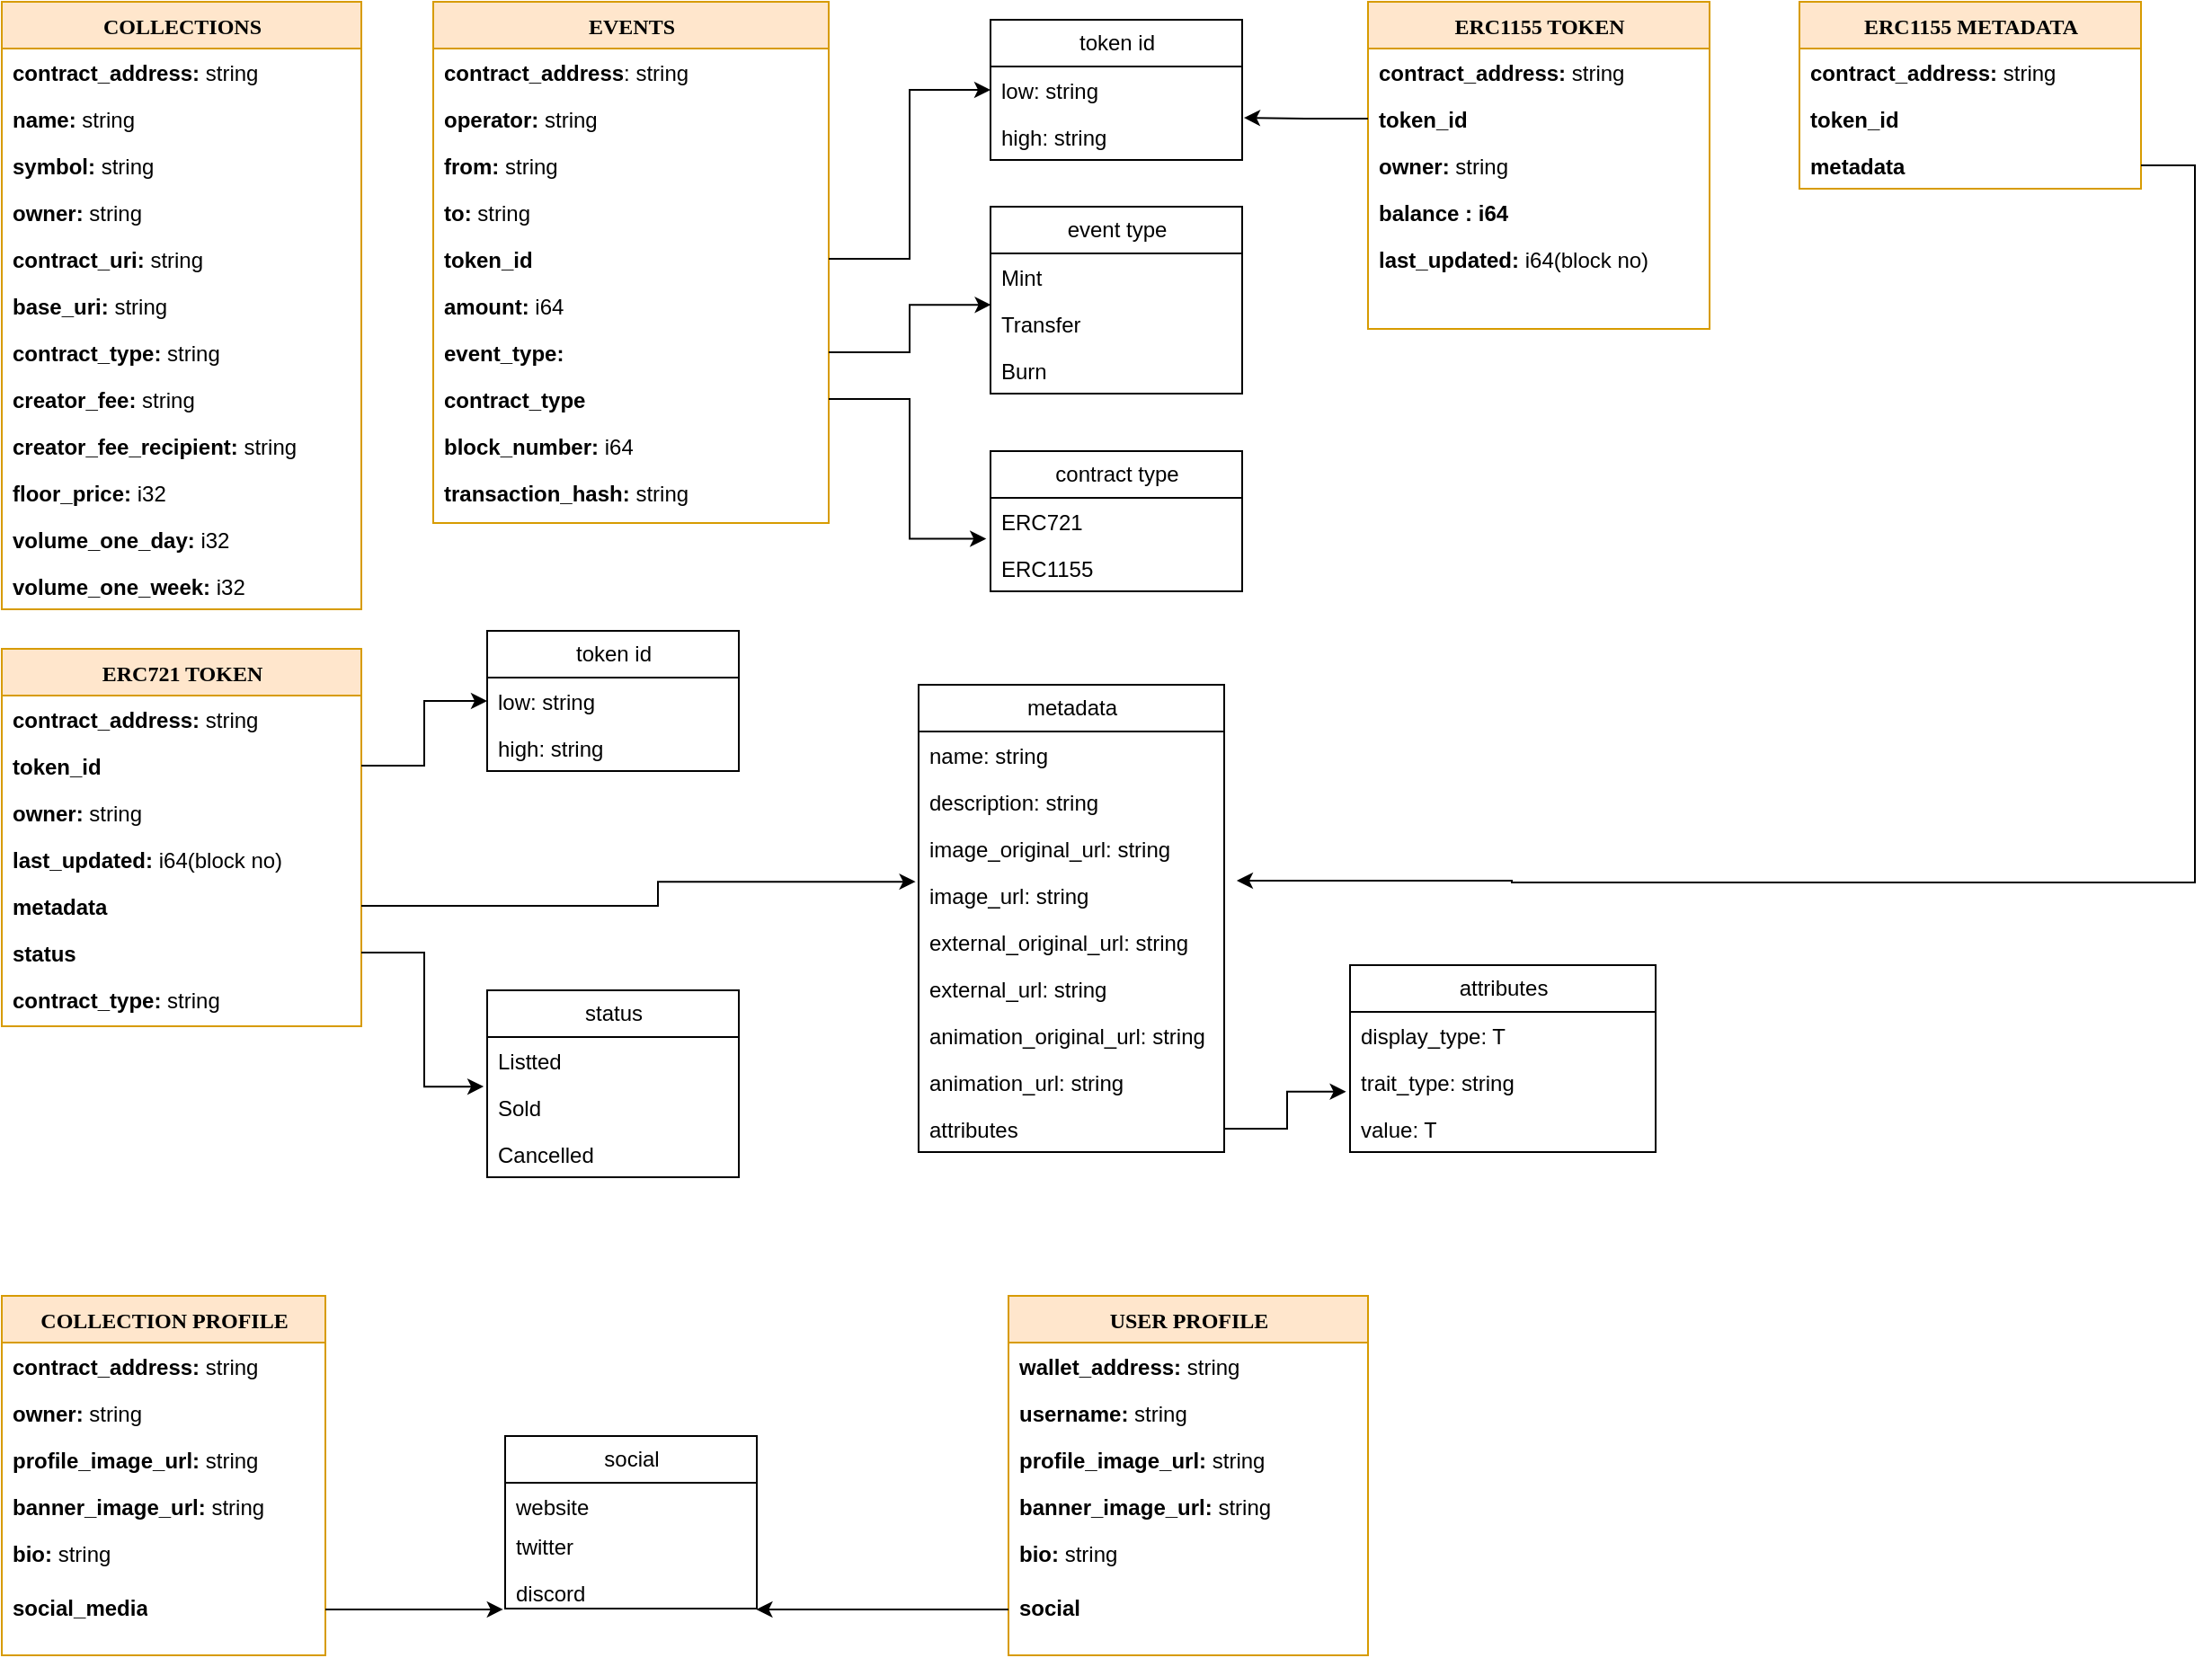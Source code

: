 <mxfile version="21.0.2" type="github">
  <diagram name="Page-1" id="9f46799a-70d6-7492-0946-bef42562c5a5">
    <mxGraphModel dx="2474" dy="1052" grid="1" gridSize="10" guides="1" tooltips="1" connect="1" arrows="1" fold="1" page="0" pageScale="1" pageWidth="1100" pageHeight="850" background="none" math="0" shadow="0">
      <root>
        <mxCell id="0" />
        <mxCell id="1" parent="0" />
        <mxCell id="78961159f06e98e8-17" value="COLLECTIONS" style="swimlane;html=1;fontStyle=1;align=center;verticalAlign=top;childLayout=stackLayout;horizontal=1;startSize=26;horizontalStack=0;resizeParent=1;resizeLast=0;collapsible=1;marginBottom=0;swimlaneFillColor=#ffffff;rounded=0;shadow=0;comic=0;labelBackgroundColor=none;strokeWidth=1;fillColor=#ffe6cc;fontFamily=Verdana;fontSize=12;strokeColor=#d79b00;" parent="1" vertex="1">
          <mxGeometry x="-360" y="80" width="200" height="338" as="geometry">
            <mxRectangle x="40" y="40" width="140" height="30" as="alternateBounds" />
          </mxGeometry>
        </mxCell>
        <mxCell id="78961159f06e98e8-21" value="&lt;b&gt;contract_address: &lt;/b&gt;string" style="text;html=1;strokeColor=none;fillColor=none;align=left;verticalAlign=top;spacingLeft=4;spacingRight=4;whiteSpace=wrap;overflow=hidden;rotatable=0;points=[[0,0.5],[1,0.5]];portConstraint=eastwest;" parent="78961159f06e98e8-17" vertex="1">
          <mxGeometry y="26" width="200" height="26" as="geometry" />
        </mxCell>
        <mxCell id="78961159f06e98e8-23" value="&lt;b&gt;name:&lt;/b&gt; string" style="text;html=1;strokeColor=none;fillColor=none;align=left;verticalAlign=top;spacingLeft=4;spacingRight=4;whiteSpace=wrap;overflow=hidden;rotatable=0;points=[[0,0.5],[1,0.5]];portConstraint=eastwest;" parent="78961159f06e98e8-17" vertex="1">
          <mxGeometry y="52" width="200" height="26" as="geometry" />
        </mxCell>
        <mxCell id="78961159f06e98e8-25" value="&lt;b&gt;symbol: &lt;/b&gt;string" style="text;html=1;strokeColor=none;fillColor=none;align=left;verticalAlign=top;spacingLeft=4;spacingRight=4;whiteSpace=wrap;overflow=hidden;rotatable=0;points=[[0,0.5],[1,0.5]];portConstraint=eastwest;" parent="78961159f06e98e8-17" vertex="1">
          <mxGeometry y="78" width="200" height="26" as="geometry" />
        </mxCell>
        <mxCell id="78961159f06e98e8-26" value="&lt;b&gt;owner: &lt;/b&gt;string" style="text;html=1;strokeColor=none;fillColor=none;align=left;verticalAlign=top;spacingLeft=4;spacingRight=4;whiteSpace=wrap;overflow=hidden;rotatable=0;points=[[0,0.5],[1,0.5]];portConstraint=eastwest;" parent="78961159f06e98e8-17" vertex="1">
          <mxGeometry y="104" width="200" height="26" as="geometry" />
        </mxCell>
        <mxCell id="78961159f06e98e8-24" value="&lt;b&gt;contract_uri: &lt;/b&gt;string" style="text;html=1;strokeColor=none;fillColor=none;align=left;verticalAlign=top;spacingLeft=4;spacingRight=4;whiteSpace=wrap;overflow=hidden;rotatable=0;points=[[0,0.5],[1,0.5]];portConstraint=eastwest;" parent="78961159f06e98e8-17" vertex="1">
          <mxGeometry y="130" width="200" height="26" as="geometry" />
        </mxCell>
        <mxCell id="78961159f06e98e8-20" value="&lt;b&gt;base_uri:&lt;/b&gt; string" style="text;html=1;strokeColor=none;fillColor=none;align=left;verticalAlign=top;spacingLeft=4;spacingRight=4;whiteSpace=wrap;overflow=hidden;rotatable=0;points=[[0,0.5],[1,0.5]];portConstraint=eastwest;" parent="78961159f06e98e8-17" vertex="1">
          <mxGeometry y="156" width="200" height="26" as="geometry" />
        </mxCell>
        <mxCell id="78961159f06e98e8-27" value="&lt;b&gt;contract_type:&lt;/b&gt; string&lt;span style=&quot;white-space: pre;&quot;&gt; &lt;/span&gt;" style="text;html=1;strokeColor=none;fillColor=none;align=left;verticalAlign=top;spacingLeft=4;spacingRight=4;whiteSpace=wrap;overflow=hidden;rotatable=0;points=[[0,0.5],[1,0.5]];portConstraint=eastwest;" parent="78961159f06e98e8-17" vertex="1">
          <mxGeometry y="182" width="200" height="26" as="geometry" />
        </mxCell>
        <mxCell id="jxRTbpPI34UgdiOiczJM-140" value="&lt;b&gt;creator_fee:&lt;/b&gt; string" style="text;html=1;strokeColor=none;fillColor=none;align=left;verticalAlign=top;spacingLeft=4;spacingRight=4;whiteSpace=wrap;overflow=hidden;rotatable=0;points=[[0,0.5],[1,0.5]];portConstraint=eastwest;" parent="78961159f06e98e8-17" vertex="1">
          <mxGeometry y="208" width="200" height="26" as="geometry" />
        </mxCell>
        <mxCell id="jxRTbpPI34UgdiOiczJM-160" value="&lt;b&gt;creator_fee_recipient:&lt;/b&gt; string" style="text;html=1;strokeColor=none;fillColor=none;align=left;verticalAlign=top;spacingLeft=4;spacingRight=4;whiteSpace=wrap;overflow=hidden;rotatable=0;points=[[0,0.5],[1,0.5]];portConstraint=eastwest;" parent="78961159f06e98e8-17" vertex="1">
          <mxGeometry y="234" width="200" height="26" as="geometry" />
        </mxCell>
        <mxCell id="jxRTbpPI34UgdiOiczJM-141" value="&lt;b&gt;floor_price:&lt;/b&gt; i32" style="text;html=1;strokeColor=none;fillColor=none;align=left;verticalAlign=top;spacingLeft=4;spacingRight=4;whiteSpace=wrap;overflow=hidden;rotatable=0;points=[[0,0.5],[1,0.5]];portConstraint=eastwest;" parent="78961159f06e98e8-17" vertex="1">
          <mxGeometry y="260" width="200" height="26" as="geometry" />
        </mxCell>
        <mxCell id="jxRTbpPI34UgdiOiczJM-142" value="&lt;b&gt;volume_one_day:&lt;/b&gt; i32" style="text;html=1;strokeColor=none;fillColor=none;align=left;verticalAlign=top;spacingLeft=4;spacingRight=4;whiteSpace=wrap;overflow=hidden;rotatable=0;points=[[0,0.5],[1,0.5]];portConstraint=eastwest;" parent="78961159f06e98e8-17" vertex="1">
          <mxGeometry y="286" width="200" height="26" as="geometry" />
        </mxCell>
        <mxCell id="jxRTbpPI34UgdiOiczJM-144" value="&lt;b&gt;volume_one_week:&lt;/b&gt; i32" style="text;html=1;strokeColor=none;fillColor=none;align=left;verticalAlign=top;spacingLeft=4;spacingRight=4;whiteSpace=wrap;overflow=hidden;rotatable=0;points=[[0,0.5],[1,0.5]];portConstraint=eastwest;" parent="78961159f06e98e8-17" vertex="1">
          <mxGeometry y="312" width="200" height="26" as="geometry" />
        </mxCell>
        <mxCell id="jxRTbpPI34UgdiOiczJM-9" value="EVENTS" style="swimlane;html=1;fontStyle=1;align=center;verticalAlign=top;childLayout=stackLayout;horizontal=1;startSize=26;horizontalStack=0;resizeParent=1;resizeLast=0;collapsible=1;marginBottom=0;swimlaneFillColor=#ffffff;rounded=0;shadow=0;comic=0;labelBackgroundColor=none;strokeWidth=1;fillColor=#ffe6cc;fontFamily=Verdana;fontSize=12;strokeColor=#d79b00;" parent="1" vertex="1">
          <mxGeometry x="-120" y="80" width="220" height="290" as="geometry">
            <mxRectangle x="240" y="40" width="90" height="30" as="alternateBounds" />
          </mxGeometry>
        </mxCell>
        <mxCell id="jxRTbpPI34UgdiOiczJM-10" value="&lt;b&gt;contract_address&lt;/b&gt;: string" style="text;html=1;strokeColor=none;fillColor=none;align=left;verticalAlign=top;spacingLeft=4;spacingRight=4;whiteSpace=wrap;overflow=hidden;rotatable=0;points=[[0,0.5],[1,0.5]];portConstraint=eastwest;" parent="jxRTbpPI34UgdiOiczJM-9" vertex="1">
          <mxGeometry y="26" width="220" height="26" as="geometry" />
        </mxCell>
        <mxCell id="jxRTbpPI34UgdiOiczJM-11" value="&lt;b&gt;operator: &lt;/b&gt;string" style="text;html=1;strokeColor=none;fillColor=none;align=left;verticalAlign=top;spacingLeft=4;spacingRight=4;whiteSpace=wrap;overflow=hidden;rotatable=0;points=[[0,0.5],[1,0.5]];portConstraint=eastwest;" parent="jxRTbpPI34UgdiOiczJM-9" vertex="1">
          <mxGeometry y="52" width="220" height="26" as="geometry" />
        </mxCell>
        <mxCell id="jxRTbpPI34UgdiOiczJM-12" value="&lt;b&gt;from:&lt;/b&gt; string" style="text;html=1;strokeColor=none;fillColor=none;align=left;verticalAlign=top;spacingLeft=4;spacingRight=4;whiteSpace=wrap;overflow=hidden;rotatable=0;points=[[0,0.5],[1,0.5]];portConstraint=eastwest;" parent="jxRTbpPI34UgdiOiczJM-9" vertex="1">
          <mxGeometry y="78" width="220" height="26" as="geometry" />
        </mxCell>
        <mxCell id="jxRTbpPI34UgdiOiczJM-13" value="&lt;b&gt;to: &lt;/b&gt;string" style="text;html=1;strokeColor=none;fillColor=none;align=left;verticalAlign=top;spacingLeft=4;spacingRight=4;whiteSpace=wrap;overflow=hidden;rotatable=0;points=[[0,0.5],[1,0.5]];portConstraint=eastwest;" parent="jxRTbpPI34UgdiOiczJM-9" vertex="1">
          <mxGeometry y="104" width="220" height="26" as="geometry" />
        </mxCell>
        <mxCell id="jxRTbpPI34UgdiOiczJM-14" value="&lt;b&gt;token_id&lt;/b&gt;" style="text;html=1;strokeColor=none;fillColor=none;align=left;verticalAlign=top;spacingLeft=4;spacingRight=4;whiteSpace=wrap;overflow=hidden;rotatable=0;points=[[0,0.5],[1,0.5]];portConstraint=eastwest;" parent="jxRTbpPI34UgdiOiczJM-9" vertex="1">
          <mxGeometry y="130" width="220" height="26" as="geometry" />
        </mxCell>
        <mxCell id="jxRTbpPI34UgdiOiczJM-15" value="&lt;b&gt;amount:&lt;/b&gt; i64" style="text;html=1;strokeColor=none;fillColor=none;align=left;verticalAlign=top;spacingLeft=4;spacingRight=4;whiteSpace=wrap;overflow=hidden;rotatable=0;points=[[0,0.5],[1,0.5]];portConstraint=eastwest;" parent="jxRTbpPI34UgdiOiczJM-9" vertex="1">
          <mxGeometry y="156" width="220" height="26" as="geometry" />
        </mxCell>
        <mxCell id="jxRTbpPI34UgdiOiczJM-16" value="&lt;b&gt;event_type:&lt;/b&gt;&amp;nbsp;" style="text;html=1;strokeColor=none;fillColor=none;align=left;verticalAlign=top;spacingLeft=4;spacingRight=4;whiteSpace=wrap;overflow=hidden;rotatable=0;points=[[0,0.5],[1,0.5]];portConstraint=eastwest;" parent="jxRTbpPI34UgdiOiczJM-9" vertex="1">
          <mxGeometry y="182" width="220" height="26" as="geometry" />
        </mxCell>
        <mxCell id="jxRTbpPI34UgdiOiczJM-17" value="&lt;b&gt;contract_type&lt;/b&gt;" style="text;html=1;strokeColor=none;fillColor=none;align=left;verticalAlign=top;spacingLeft=4;spacingRight=4;whiteSpace=wrap;overflow=hidden;rotatable=0;points=[[0,0.5],[1,0.5]];portConstraint=eastwest;" parent="jxRTbpPI34UgdiOiczJM-9" vertex="1">
          <mxGeometry y="208" width="220" height="26" as="geometry" />
        </mxCell>
        <mxCell id="jxRTbpPI34UgdiOiczJM-18" value="&lt;b&gt;block_number:&lt;/b&gt; i64" style="text;html=1;strokeColor=none;fillColor=none;align=left;verticalAlign=top;spacingLeft=4;spacingRight=4;whiteSpace=wrap;overflow=hidden;rotatable=0;points=[[0,0.5],[1,0.5]];portConstraint=eastwest;" parent="jxRTbpPI34UgdiOiczJM-9" vertex="1">
          <mxGeometry y="234" width="220" height="26" as="geometry" />
        </mxCell>
        <mxCell id="jxRTbpPI34UgdiOiczJM-19" value="&lt;b&gt;transaction_hash: &lt;/b&gt;string" style="text;html=1;strokeColor=none;fillColor=none;align=left;verticalAlign=top;spacingLeft=4;spacingRight=4;whiteSpace=wrap;overflow=hidden;rotatable=0;points=[[0,0.5],[1,0.5]];portConstraint=eastwest;" parent="jxRTbpPI34UgdiOiczJM-9" vertex="1">
          <mxGeometry y="260" width="220" height="26" as="geometry" />
        </mxCell>
        <mxCell id="jxRTbpPI34UgdiOiczJM-26" value="ERC721 TOKEN" style="swimlane;html=1;fontStyle=1;align=center;verticalAlign=top;childLayout=stackLayout;horizontal=1;startSize=26;horizontalStack=0;resizeParent=1;resizeLast=0;collapsible=1;marginBottom=0;swimlaneFillColor=default;rounded=0;shadow=0;comic=0;labelBackgroundColor=none;strokeWidth=1;fillColor=#ffe6cc;fontFamily=Verdana;fontSize=12;strokeColor=#d79b00;" parent="1" vertex="1">
          <mxGeometry x="-360" y="440" width="200" height="210" as="geometry" />
        </mxCell>
        <mxCell id="jxRTbpPI34UgdiOiczJM-27" value="&lt;b&gt;contract_address: &lt;/b&gt;string" style="text;html=1;strokeColor=none;fillColor=none;align=left;verticalAlign=top;spacingLeft=4;spacingRight=4;whiteSpace=wrap;overflow=hidden;rotatable=0;points=[[0,0.5],[1,0.5]];portConstraint=eastwest;" parent="jxRTbpPI34UgdiOiczJM-26" vertex="1">
          <mxGeometry y="26" width="200" height="26" as="geometry" />
        </mxCell>
        <mxCell id="jxRTbpPI34UgdiOiczJM-38" value="&lt;b&gt;token_id&lt;/b&gt;" style="text;html=1;strokeColor=none;fillColor=none;align=left;verticalAlign=top;spacingLeft=4;spacingRight=4;whiteSpace=wrap;overflow=hidden;rotatable=0;points=[[0,0.5],[1,0.5]];portConstraint=eastwest;" parent="jxRTbpPI34UgdiOiczJM-26" vertex="1">
          <mxGeometry y="52" width="200" height="26" as="geometry" />
        </mxCell>
        <mxCell id="jxRTbpPI34UgdiOiczJM-29" value="&lt;b&gt;owner:&lt;/b&gt; string" style="text;html=1;strokeColor=none;fillColor=none;align=left;verticalAlign=top;spacingLeft=4;spacingRight=4;whiteSpace=wrap;overflow=hidden;rotatable=0;points=[[0,0.5],[1,0.5]];portConstraint=eastwest;" parent="jxRTbpPI34UgdiOiczJM-26" vertex="1">
          <mxGeometry y="78" width="200" height="26" as="geometry" />
        </mxCell>
        <mxCell id="jxRTbpPI34UgdiOiczJM-30" value="&lt;b&gt;last_updated:&lt;/b&gt; i64(block no)" style="text;html=1;strokeColor=none;fillColor=none;align=left;verticalAlign=top;spacingLeft=4;spacingRight=4;whiteSpace=wrap;overflow=hidden;rotatable=0;points=[[0,0.5],[1,0.5]];portConstraint=eastwest;" parent="jxRTbpPI34UgdiOiczJM-26" vertex="1">
          <mxGeometry y="104" width="200" height="26" as="geometry" />
        </mxCell>
        <mxCell id="jxRTbpPI34UgdiOiczJM-31" value="&lt;b&gt;metadata&lt;/b&gt;" style="text;html=1;strokeColor=none;fillColor=none;align=left;verticalAlign=top;spacingLeft=4;spacingRight=4;whiteSpace=wrap;overflow=hidden;rotatable=0;points=[[0,0.5],[1,0.5]];portConstraint=eastwest;" parent="jxRTbpPI34UgdiOiczJM-26" vertex="1">
          <mxGeometry y="130" width="200" height="26" as="geometry" />
        </mxCell>
        <mxCell id="jxRTbpPI34UgdiOiczJM-32" value="&lt;b&gt;status&lt;/b&gt;" style="text;html=1;strokeColor=none;fillColor=none;align=left;verticalAlign=top;spacingLeft=4;spacingRight=4;whiteSpace=wrap;overflow=hidden;rotatable=0;points=[[0,0.5],[1,0.5]];portConstraint=eastwest;" parent="jxRTbpPI34UgdiOiczJM-26" vertex="1">
          <mxGeometry y="156" width="200" height="26" as="geometry" />
        </mxCell>
        <mxCell id="jxRTbpPI34UgdiOiczJM-33" value="&lt;b&gt;contract_type:&lt;/b&gt; string&lt;span style=&quot;white-space: pre;&quot;&gt; &lt;/span&gt;" style="text;html=1;strokeColor=none;fillColor=none;align=left;verticalAlign=top;spacingLeft=4;spacingRight=4;whiteSpace=wrap;overflow=hidden;rotatable=0;points=[[0,0.5],[1,0.5]];portConstraint=eastwest;" parent="jxRTbpPI34UgdiOiczJM-26" vertex="1">
          <mxGeometry y="182" width="200" height="26" as="geometry" />
        </mxCell>
        <mxCell id="jxRTbpPI34UgdiOiczJM-40" value="token id" style="swimlane;fontStyle=0;childLayout=stackLayout;horizontal=1;startSize=26;fillColor=none;horizontalStack=0;resizeParent=1;resizeParentMax=0;resizeLast=0;collapsible=1;marginBottom=0;html=1;" parent="1" vertex="1">
          <mxGeometry x="190" y="90" width="140" height="78" as="geometry">
            <mxRectangle x="560" y="40" width="80" height="30" as="alternateBounds" />
          </mxGeometry>
        </mxCell>
        <mxCell id="jxRTbpPI34UgdiOiczJM-41" value="low: string" style="text;strokeColor=none;fillColor=none;align=left;verticalAlign=top;spacingLeft=4;spacingRight=4;overflow=hidden;rotatable=0;points=[[0,0.5],[1,0.5]];portConstraint=eastwest;whiteSpace=wrap;html=1;" parent="jxRTbpPI34UgdiOiczJM-40" vertex="1">
          <mxGeometry y="26" width="140" height="26" as="geometry" />
        </mxCell>
        <mxCell id="jxRTbpPI34UgdiOiczJM-42" value="high: string" style="text;strokeColor=none;fillColor=none;align=left;verticalAlign=top;spacingLeft=4;spacingRight=4;overflow=hidden;rotatable=0;points=[[0,0.5],[1,0.5]];portConstraint=eastwest;whiteSpace=wrap;html=1;" parent="jxRTbpPI34UgdiOiczJM-40" vertex="1">
          <mxGeometry y="52" width="140" height="26" as="geometry" />
        </mxCell>
        <mxCell id="jxRTbpPI34UgdiOiczJM-44" style="edgeStyle=orthogonalEdgeStyle;rounded=0;orthogonalLoop=1;jettySize=auto;html=1;entryX=0;entryY=0.5;entryDx=0;entryDy=0;" parent="1" source="jxRTbpPI34UgdiOiczJM-14" target="jxRTbpPI34UgdiOiczJM-41" edge="1">
          <mxGeometry relative="1" as="geometry">
            <mxPoint x="160" y="233" as="targetPoint" />
          </mxGeometry>
        </mxCell>
        <mxCell id="jxRTbpPI34UgdiOiczJM-46" value="event type" style="swimlane;fontStyle=0;childLayout=stackLayout;horizontal=1;startSize=26;fillColor=none;horizontalStack=0;resizeParent=1;resizeParentMax=0;resizeLast=0;collapsible=1;marginBottom=0;html=1;" parent="1" vertex="1">
          <mxGeometry x="190" y="194" width="140" height="104" as="geometry">
            <mxRectangle x="560" y="144" width="100" height="30" as="alternateBounds" />
          </mxGeometry>
        </mxCell>
        <mxCell id="jxRTbpPI34UgdiOiczJM-47" value="Mint" style="text;strokeColor=none;fillColor=none;align=left;verticalAlign=top;spacingLeft=4;spacingRight=4;overflow=hidden;rotatable=0;points=[[0,0.5],[1,0.5]];portConstraint=eastwest;whiteSpace=wrap;html=1;" parent="jxRTbpPI34UgdiOiczJM-46" vertex="1">
          <mxGeometry y="26" width="140" height="26" as="geometry" />
        </mxCell>
        <mxCell id="jxRTbpPI34UgdiOiczJM-49" value="Transfer" style="text;strokeColor=none;fillColor=none;align=left;verticalAlign=top;spacingLeft=4;spacingRight=4;overflow=hidden;rotatable=0;points=[[0,0.5],[1,0.5]];portConstraint=eastwest;whiteSpace=wrap;html=1;" parent="jxRTbpPI34UgdiOiczJM-46" vertex="1">
          <mxGeometry y="52" width="140" height="26" as="geometry" />
        </mxCell>
        <mxCell id="jxRTbpPI34UgdiOiczJM-48" value="Burn" style="text;strokeColor=none;fillColor=none;align=left;verticalAlign=top;spacingLeft=4;spacingRight=4;overflow=hidden;rotatable=0;points=[[0,0.5],[1,0.5]];portConstraint=eastwest;whiteSpace=wrap;html=1;" parent="jxRTbpPI34UgdiOiczJM-46" vertex="1">
          <mxGeometry y="78" width="140" height="26" as="geometry" />
        </mxCell>
        <mxCell id="jxRTbpPI34UgdiOiczJM-50" style="edgeStyle=orthogonalEdgeStyle;rounded=0;orthogonalLoop=1;jettySize=auto;html=1;entryX=0.002;entryY=1.099;entryDx=0;entryDy=0;entryPerimeter=0;" parent="1" source="jxRTbpPI34UgdiOiczJM-16" target="jxRTbpPI34UgdiOiczJM-47" edge="1">
          <mxGeometry relative="1" as="geometry" />
        </mxCell>
        <mxCell id="jxRTbpPI34UgdiOiczJM-52" value="contract type" style="swimlane;fontStyle=0;childLayout=stackLayout;horizontal=1;startSize=26;fillColor=none;horizontalStack=0;resizeParent=1;resizeParentMax=0;resizeLast=0;collapsible=1;marginBottom=0;html=1;" parent="1" vertex="1">
          <mxGeometry x="190" y="330" width="140" height="78" as="geometry">
            <mxRectangle x="560" y="280" width="110" height="30" as="alternateBounds" />
          </mxGeometry>
        </mxCell>
        <mxCell id="jxRTbpPI34UgdiOiczJM-53" value="ERC721" style="text;strokeColor=none;fillColor=none;align=left;verticalAlign=top;spacingLeft=4;spacingRight=4;overflow=hidden;rotatable=0;points=[[0,0.5],[1,0.5]];portConstraint=eastwest;whiteSpace=wrap;html=1;" parent="jxRTbpPI34UgdiOiczJM-52" vertex="1">
          <mxGeometry y="26" width="140" height="26" as="geometry" />
        </mxCell>
        <mxCell id="jxRTbpPI34UgdiOiczJM-54" value="ERC1155" style="text;strokeColor=none;fillColor=none;align=left;verticalAlign=top;spacingLeft=4;spacingRight=4;overflow=hidden;rotatable=0;points=[[0,0.5],[1,0.5]];portConstraint=eastwest;whiteSpace=wrap;html=1;" parent="jxRTbpPI34UgdiOiczJM-52" vertex="1">
          <mxGeometry y="52" width="140" height="26" as="geometry" />
        </mxCell>
        <mxCell id="jxRTbpPI34UgdiOiczJM-56" style="edgeStyle=orthogonalEdgeStyle;rounded=0;orthogonalLoop=1;jettySize=auto;html=1;entryX=-0.017;entryY=0.876;entryDx=0;entryDy=0;entryPerimeter=0;" parent="1" source="jxRTbpPI34UgdiOiczJM-17" target="jxRTbpPI34UgdiOiczJM-53" edge="1">
          <mxGeometry relative="1" as="geometry" />
        </mxCell>
        <mxCell id="jxRTbpPI34UgdiOiczJM-58" value="status" style="swimlane;fontStyle=0;childLayout=stackLayout;horizontal=1;startSize=26;fillColor=none;horizontalStack=0;resizeParent=1;resizeParentMax=0;resizeLast=0;collapsible=1;marginBottom=0;html=1;" parent="1" vertex="1">
          <mxGeometry x="-90" y="630" width="140" height="104" as="geometry">
            <mxRectangle x="560" y="144" width="100" height="30" as="alternateBounds" />
          </mxGeometry>
        </mxCell>
        <mxCell id="jxRTbpPI34UgdiOiczJM-59" value="Listted" style="text;strokeColor=none;fillColor=none;align=left;verticalAlign=top;spacingLeft=4;spacingRight=4;overflow=hidden;rotatable=0;points=[[0,0.5],[1,0.5]];portConstraint=eastwest;whiteSpace=wrap;html=1;" parent="jxRTbpPI34UgdiOiczJM-58" vertex="1">
          <mxGeometry y="26" width="140" height="26" as="geometry" />
        </mxCell>
        <mxCell id="jxRTbpPI34UgdiOiczJM-60" value="Sold" style="text;strokeColor=none;fillColor=none;align=left;verticalAlign=top;spacingLeft=4;spacingRight=4;overflow=hidden;rotatable=0;points=[[0,0.5],[1,0.5]];portConstraint=eastwest;whiteSpace=wrap;html=1;" parent="jxRTbpPI34UgdiOiczJM-58" vertex="1">
          <mxGeometry y="52" width="140" height="26" as="geometry" />
        </mxCell>
        <mxCell id="jxRTbpPI34UgdiOiczJM-61" value="Cancelled" style="text;strokeColor=none;fillColor=none;align=left;verticalAlign=top;spacingLeft=4;spacingRight=4;overflow=hidden;rotatable=0;points=[[0,0.5],[1,0.5]];portConstraint=eastwest;whiteSpace=wrap;html=1;" parent="jxRTbpPI34UgdiOiczJM-58" vertex="1">
          <mxGeometry y="78" width="140" height="26" as="geometry" />
        </mxCell>
        <mxCell id="jxRTbpPI34UgdiOiczJM-62" value="metadata" style="swimlane;fontStyle=0;childLayout=stackLayout;horizontal=1;startSize=26;fillColor=none;horizontalStack=0;resizeParent=1;resizeParentMax=0;resizeLast=0;collapsible=1;marginBottom=0;html=1;" parent="1" vertex="1">
          <mxGeometry x="150" y="460" width="170" height="260" as="geometry">
            <mxRectangle x="560" y="40" width="80" height="30" as="alternateBounds" />
          </mxGeometry>
        </mxCell>
        <mxCell id="jxRTbpPI34UgdiOiczJM-63" value="name: string" style="text;strokeColor=none;fillColor=none;align=left;verticalAlign=top;spacingLeft=4;spacingRight=4;overflow=hidden;rotatable=0;points=[[0,0.5],[1,0.5]];portConstraint=eastwest;whiteSpace=wrap;html=1;" parent="jxRTbpPI34UgdiOiczJM-62" vertex="1">
          <mxGeometry y="26" width="170" height="26" as="geometry" />
        </mxCell>
        <mxCell id="jxRTbpPI34UgdiOiczJM-66" value="description: string" style="text;strokeColor=none;fillColor=none;align=left;verticalAlign=top;spacingLeft=4;spacingRight=4;overflow=hidden;rotatable=0;points=[[0,0.5],[1,0.5]];portConstraint=eastwest;whiteSpace=wrap;html=1;" parent="jxRTbpPI34UgdiOiczJM-62" vertex="1">
          <mxGeometry y="52" width="170" height="26" as="geometry" />
        </mxCell>
        <mxCell id="jxRTbpPI34UgdiOiczJM-67" value="image_original_url: string" style="text;strokeColor=none;fillColor=none;align=left;verticalAlign=top;spacingLeft=4;spacingRight=4;overflow=hidden;rotatable=0;points=[[0,0.5],[1,0.5]];portConstraint=eastwest;whiteSpace=wrap;html=1;" parent="jxRTbpPI34UgdiOiczJM-62" vertex="1">
          <mxGeometry y="78" width="170" height="26" as="geometry" />
        </mxCell>
        <mxCell id="jxRTbpPI34UgdiOiczJM-65" value="image_url: string" style="text;strokeColor=none;fillColor=none;align=left;verticalAlign=top;spacingLeft=4;spacingRight=4;overflow=hidden;rotatable=0;points=[[0,0.5],[1,0.5]];portConstraint=eastwest;whiteSpace=wrap;html=1;" parent="jxRTbpPI34UgdiOiczJM-62" vertex="1">
          <mxGeometry y="104" width="170" height="26" as="geometry" />
        </mxCell>
        <mxCell id="jxRTbpPI34UgdiOiczJM-64" value="external_original_url: string" style="text;strokeColor=none;fillColor=none;align=left;verticalAlign=top;spacingLeft=4;spacingRight=4;overflow=hidden;rotatable=0;points=[[0,0.5],[1,0.5]];portConstraint=eastwest;whiteSpace=wrap;html=1;" parent="jxRTbpPI34UgdiOiczJM-62" vertex="1">
          <mxGeometry y="130" width="170" height="26" as="geometry" />
        </mxCell>
        <mxCell id="jxRTbpPI34UgdiOiczJM-70" value="external_url: string" style="text;strokeColor=none;fillColor=none;align=left;verticalAlign=top;spacingLeft=4;spacingRight=4;overflow=hidden;rotatable=0;points=[[0,0.5],[1,0.5]];portConstraint=eastwest;whiteSpace=wrap;html=1;" parent="jxRTbpPI34UgdiOiczJM-62" vertex="1">
          <mxGeometry y="156" width="170" height="26" as="geometry" />
        </mxCell>
        <mxCell id="jxRTbpPI34UgdiOiczJM-68" value="animation_original_url: string&amp;nbsp;" style="text;strokeColor=none;fillColor=none;align=left;verticalAlign=top;spacingLeft=4;spacingRight=4;overflow=hidden;rotatable=0;points=[[0,0.5],[1,0.5]];portConstraint=eastwest;whiteSpace=wrap;html=1;" parent="jxRTbpPI34UgdiOiczJM-62" vertex="1">
          <mxGeometry y="182" width="170" height="26" as="geometry" />
        </mxCell>
        <mxCell id="jxRTbpPI34UgdiOiczJM-71" value="animation_url: string" style="text;strokeColor=none;fillColor=none;align=left;verticalAlign=top;spacingLeft=4;spacingRight=4;overflow=hidden;rotatable=0;points=[[0,0.5],[1,0.5]];portConstraint=eastwest;whiteSpace=wrap;html=1;" parent="jxRTbpPI34UgdiOiczJM-62" vertex="1">
          <mxGeometry y="208" width="170" height="26" as="geometry" />
        </mxCell>
        <mxCell id="jxRTbpPI34UgdiOiczJM-76" value="attributes" style="text;strokeColor=none;fillColor=none;align=left;verticalAlign=top;spacingLeft=4;spacingRight=4;overflow=hidden;rotatable=0;points=[[0,0.5],[1,0.5]];portConstraint=eastwest;whiteSpace=wrap;html=1;" parent="jxRTbpPI34UgdiOiczJM-62" vertex="1">
          <mxGeometry y="234" width="170" height="26" as="geometry" />
        </mxCell>
        <mxCell id="jxRTbpPI34UgdiOiczJM-72" value="token id" style="swimlane;fontStyle=0;childLayout=stackLayout;horizontal=1;startSize=26;fillColor=none;horizontalStack=0;resizeParent=1;resizeParentMax=0;resizeLast=0;collapsible=1;marginBottom=0;html=1;" parent="1" vertex="1">
          <mxGeometry x="-90" y="430" width="140" height="78" as="geometry">
            <mxRectangle x="560" y="40" width="80" height="30" as="alternateBounds" />
          </mxGeometry>
        </mxCell>
        <mxCell id="jxRTbpPI34UgdiOiczJM-73" value="low: string" style="text;strokeColor=none;fillColor=none;align=left;verticalAlign=top;spacingLeft=4;spacingRight=4;overflow=hidden;rotatable=0;points=[[0,0.5],[1,0.5]];portConstraint=eastwest;whiteSpace=wrap;html=1;" parent="jxRTbpPI34UgdiOiczJM-72" vertex="1">
          <mxGeometry y="26" width="140" height="26" as="geometry" />
        </mxCell>
        <mxCell id="jxRTbpPI34UgdiOiczJM-74" value="high: string" style="text;strokeColor=none;fillColor=none;align=left;verticalAlign=top;spacingLeft=4;spacingRight=4;overflow=hidden;rotatable=0;points=[[0,0.5],[1,0.5]];portConstraint=eastwest;whiteSpace=wrap;html=1;" parent="jxRTbpPI34UgdiOiczJM-72" vertex="1">
          <mxGeometry y="52" width="140" height="26" as="geometry" />
        </mxCell>
        <mxCell id="jxRTbpPI34UgdiOiczJM-75" style="edgeStyle=orthogonalEdgeStyle;rounded=0;orthogonalLoop=1;jettySize=auto;html=1;exitX=1;exitY=0.5;exitDx=0;exitDy=0;entryX=0;entryY=0.5;entryDx=0;entryDy=0;" parent="1" source="jxRTbpPI34UgdiOiczJM-38" target="jxRTbpPI34UgdiOiczJM-72" edge="1">
          <mxGeometry relative="1" as="geometry" />
        </mxCell>
        <mxCell id="jxRTbpPI34UgdiOiczJM-77" value="attributes" style="swimlane;fontStyle=0;childLayout=stackLayout;horizontal=1;startSize=26;fillColor=none;horizontalStack=0;resizeParent=1;resizeParentMax=0;resizeLast=0;collapsible=1;marginBottom=0;html=1;" parent="1" vertex="1">
          <mxGeometry x="390" y="616" width="170" height="104" as="geometry">
            <mxRectangle x="560" y="40" width="80" height="30" as="alternateBounds" />
          </mxGeometry>
        </mxCell>
        <mxCell id="jxRTbpPI34UgdiOiczJM-78" value="display_type: T" style="text;strokeColor=none;fillColor=none;align=left;verticalAlign=top;spacingLeft=4;spacingRight=4;overflow=hidden;rotatable=0;points=[[0,0.5],[1,0.5]];portConstraint=eastwest;whiteSpace=wrap;html=1;" parent="jxRTbpPI34UgdiOiczJM-77" vertex="1">
          <mxGeometry y="26" width="170" height="26" as="geometry" />
        </mxCell>
        <mxCell id="jxRTbpPI34UgdiOiczJM-79" value="trait_type: string" style="text;strokeColor=none;fillColor=none;align=left;verticalAlign=top;spacingLeft=4;spacingRight=4;overflow=hidden;rotatable=0;points=[[0,0.5],[1,0.5]];portConstraint=eastwest;whiteSpace=wrap;html=1;" parent="jxRTbpPI34UgdiOiczJM-77" vertex="1">
          <mxGeometry y="52" width="170" height="26" as="geometry" />
        </mxCell>
        <mxCell id="jxRTbpPI34UgdiOiczJM-80" value="value: T" style="text;strokeColor=none;fillColor=none;align=left;verticalAlign=top;spacingLeft=4;spacingRight=4;overflow=hidden;rotatable=0;points=[[0,0.5],[1,0.5]];portConstraint=eastwest;whiteSpace=wrap;html=1;" parent="jxRTbpPI34UgdiOiczJM-77" vertex="1">
          <mxGeometry y="78" width="170" height="26" as="geometry" />
        </mxCell>
        <mxCell id="jxRTbpPI34UgdiOiczJM-87" style="edgeStyle=orthogonalEdgeStyle;rounded=0;orthogonalLoop=1;jettySize=auto;html=1;entryX=-0.014;entryY=1.06;entryDx=0;entryDy=0;entryPerimeter=0;" parent="1" source="jxRTbpPI34UgdiOiczJM-32" target="jxRTbpPI34UgdiOiczJM-59" edge="1">
          <mxGeometry relative="1" as="geometry" />
        </mxCell>
        <mxCell id="jxRTbpPI34UgdiOiczJM-88" style="edgeStyle=orthogonalEdgeStyle;rounded=0;orthogonalLoop=1;jettySize=auto;html=1;entryX=-0.01;entryY=0.214;entryDx=0;entryDy=0;entryPerimeter=0;" parent="1" source="jxRTbpPI34UgdiOiczJM-31" target="jxRTbpPI34UgdiOiczJM-65" edge="1">
          <mxGeometry relative="1" as="geometry">
            <Array as="points">
              <mxPoint x="5" y="570" />
            </Array>
          </mxGeometry>
        </mxCell>
        <mxCell id="jxRTbpPI34UgdiOiczJM-89" style="edgeStyle=orthogonalEdgeStyle;rounded=0;orthogonalLoop=1;jettySize=auto;html=1;entryX=-0.013;entryY=0.709;entryDx=0;entryDy=0;entryPerimeter=0;" parent="1" source="jxRTbpPI34UgdiOiczJM-76" target="jxRTbpPI34UgdiOiczJM-79" edge="1">
          <mxGeometry relative="1" as="geometry" />
        </mxCell>
        <mxCell id="jxRTbpPI34UgdiOiczJM-90" value="ERC1155 TOKEN" style="swimlane;html=1;fontStyle=1;align=center;verticalAlign=top;childLayout=stackLayout;horizontal=1;startSize=26;horizontalStack=0;resizeParent=1;resizeLast=0;collapsible=1;marginBottom=0;swimlaneFillColor=#ffffff;rounded=0;shadow=0;comic=0;labelBackgroundColor=none;strokeWidth=1;fillColor=#ffe6cc;fontFamily=Verdana;fontSize=12;strokeColor=#d79b00;" parent="1" vertex="1">
          <mxGeometry x="400" y="80" width="190" height="182" as="geometry" />
        </mxCell>
        <mxCell id="jxRTbpPI34UgdiOiczJM-91" value="&lt;b&gt;contract_address: &lt;/b&gt;string" style="text;html=1;strokeColor=none;fillColor=none;align=left;verticalAlign=top;spacingLeft=4;spacingRight=4;whiteSpace=wrap;overflow=hidden;rotatable=0;points=[[0,0.5],[1,0.5]];portConstraint=eastwest;" parent="jxRTbpPI34UgdiOiczJM-90" vertex="1">
          <mxGeometry y="26" width="190" height="26" as="geometry" />
        </mxCell>
        <mxCell id="jxRTbpPI34UgdiOiczJM-92" value="&lt;b&gt;token_id&lt;/b&gt;" style="text;html=1;strokeColor=none;fillColor=none;align=left;verticalAlign=top;spacingLeft=4;spacingRight=4;whiteSpace=wrap;overflow=hidden;rotatable=0;points=[[0,0.5],[1,0.5]];portConstraint=eastwest;" parent="jxRTbpPI34UgdiOiczJM-90" vertex="1">
          <mxGeometry y="52" width="190" height="26" as="geometry" />
        </mxCell>
        <mxCell id="jxRTbpPI34UgdiOiczJM-93" value="&lt;b&gt;owner:&lt;/b&gt; string" style="text;html=1;strokeColor=none;fillColor=none;align=left;verticalAlign=top;spacingLeft=4;spacingRight=4;whiteSpace=wrap;overflow=hidden;rotatable=0;points=[[0,0.5],[1,0.5]];portConstraint=eastwest;" parent="jxRTbpPI34UgdiOiczJM-90" vertex="1">
          <mxGeometry y="78" width="190" height="26" as="geometry" />
        </mxCell>
        <mxCell id="jxRTbpPI34UgdiOiczJM-96" value="&lt;b&gt;balance : i64&lt;/b&gt;" style="text;html=1;strokeColor=none;fillColor=none;align=left;verticalAlign=top;spacingLeft=4;spacingRight=4;whiteSpace=wrap;overflow=hidden;rotatable=0;points=[[0,0.5],[1,0.5]];portConstraint=eastwest;" parent="jxRTbpPI34UgdiOiczJM-90" vertex="1">
          <mxGeometry y="104" width="190" height="26" as="geometry" />
        </mxCell>
        <mxCell id="jxRTbpPI34UgdiOiczJM-94" value="&lt;b&gt;last_updated:&lt;/b&gt; i64(block no)" style="text;html=1;strokeColor=none;fillColor=none;align=left;verticalAlign=top;spacingLeft=4;spacingRight=4;whiteSpace=wrap;overflow=hidden;rotatable=0;points=[[0,0.5],[1,0.5]];portConstraint=eastwest;" parent="jxRTbpPI34UgdiOiczJM-90" vertex="1">
          <mxGeometry y="130" width="190" height="26" as="geometry" />
        </mxCell>
        <mxCell id="jxRTbpPI34UgdiOiczJM-102" style="edgeStyle=orthogonalEdgeStyle;rounded=0;orthogonalLoop=1;jettySize=auto;html=1;entryX=1.007;entryY=0.096;entryDx=0;entryDy=0;entryPerimeter=0;" parent="1" source="jxRTbpPI34UgdiOiczJM-92" target="jxRTbpPI34UgdiOiczJM-42" edge="1">
          <mxGeometry relative="1" as="geometry" />
        </mxCell>
        <mxCell id="jxRTbpPI34UgdiOiczJM-103" value="ERC1155 METADATA" style="swimlane;html=1;fontStyle=1;align=center;verticalAlign=top;childLayout=stackLayout;horizontal=1;startSize=26;horizontalStack=0;resizeParent=1;resizeLast=0;collapsible=1;marginBottom=0;swimlaneFillColor=#ffffff;rounded=0;shadow=0;comic=0;labelBackgroundColor=none;strokeWidth=1;fillColor=#ffe6cc;fontFamily=Verdana;fontSize=12;strokeColor=#d79b00;" parent="1" vertex="1">
          <mxGeometry x="640" y="80" width="190" height="104" as="geometry" />
        </mxCell>
        <mxCell id="jxRTbpPI34UgdiOiczJM-104" value="&lt;b&gt;contract_address: &lt;/b&gt;string" style="text;html=1;strokeColor=none;fillColor=none;align=left;verticalAlign=top;spacingLeft=4;spacingRight=4;whiteSpace=wrap;overflow=hidden;rotatable=0;points=[[0,0.5],[1,0.5]];portConstraint=eastwest;" parent="jxRTbpPI34UgdiOiczJM-103" vertex="1">
          <mxGeometry y="26" width="190" height="26" as="geometry" />
        </mxCell>
        <mxCell id="jxRTbpPI34UgdiOiczJM-105" value="&lt;b&gt;token_id&lt;/b&gt;" style="text;html=1;strokeColor=none;fillColor=none;align=left;verticalAlign=top;spacingLeft=4;spacingRight=4;whiteSpace=wrap;overflow=hidden;rotatable=0;points=[[0,0.5],[1,0.5]];portConstraint=eastwest;" parent="jxRTbpPI34UgdiOiczJM-103" vertex="1">
          <mxGeometry y="52" width="190" height="26" as="geometry" />
        </mxCell>
        <mxCell id="jxRTbpPI34UgdiOiczJM-106" value="&lt;b&gt;metadata&lt;/b&gt;" style="text;html=1;strokeColor=none;fillColor=none;align=left;verticalAlign=top;spacingLeft=4;spacingRight=4;whiteSpace=wrap;overflow=hidden;rotatable=0;points=[[0,0.5],[1,0.5]];portConstraint=eastwest;" parent="jxRTbpPI34UgdiOiczJM-103" vertex="1">
          <mxGeometry y="78" width="190" height="26" as="geometry" />
        </mxCell>
        <mxCell id="jxRTbpPI34UgdiOiczJM-111" style="edgeStyle=orthogonalEdgeStyle;rounded=0;orthogonalLoop=1;jettySize=auto;html=1;entryX=1.041;entryY=0.192;entryDx=0;entryDy=0;entryPerimeter=0;exitX=1;exitY=0.5;exitDx=0;exitDy=0;" parent="1" source="jxRTbpPI34UgdiOiczJM-106" target="jxRTbpPI34UgdiOiczJM-65" edge="1">
          <mxGeometry relative="1" as="geometry">
            <Array as="points">
              <mxPoint x="860" y="171" />
              <mxPoint x="860" y="570" />
              <mxPoint x="480" y="570" />
            </Array>
          </mxGeometry>
        </mxCell>
        <mxCell id="jxRTbpPI34UgdiOiczJM-124" value="COLLECTION PROFILE" style="swimlane;html=1;fontStyle=1;align=center;verticalAlign=top;childLayout=stackLayout;horizontal=1;startSize=26;horizontalStack=0;resizeParent=1;resizeLast=0;collapsible=1;marginBottom=0;swimlaneFillColor=#ffffff;rounded=0;shadow=0;comic=0;labelBackgroundColor=none;strokeWidth=1;fillColor=#ffe6cc;fontFamily=Verdana;fontSize=12;strokeColor=#d79b00;" parent="1" vertex="1">
          <mxGeometry x="-360" y="800" width="180" height="200" as="geometry">
            <mxRectangle x="40" y="40" width="140" height="30" as="alternateBounds" />
          </mxGeometry>
        </mxCell>
        <mxCell id="jxRTbpPI34UgdiOiczJM-125" value="&lt;b&gt;contract_address: &lt;/b&gt;string" style="text;html=1;strokeColor=none;fillColor=none;align=left;verticalAlign=top;spacingLeft=4;spacingRight=4;whiteSpace=wrap;overflow=hidden;rotatable=0;points=[[0,0.5],[1,0.5]];portConstraint=eastwest;" parent="jxRTbpPI34UgdiOiczJM-124" vertex="1">
          <mxGeometry y="26" width="180" height="26" as="geometry" />
        </mxCell>
        <mxCell id="jxRTbpPI34UgdiOiczJM-126" value="&lt;b&gt;owner: &lt;/b&gt;string" style="text;html=1;strokeColor=none;fillColor=none;align=left;verticalAlign=top;spacingLeft=4;spacingRight=4;whiteSpace=wrap;overflow=hidden;rotatable=0;points=[[0,0.5],[1,0.5]];portConstraint=eastwest;" parent="jxRTbpPI34UgdiOiczJM-124" vertex="1">
          <mxGeometry y="52" width="180" height="26" as="geometry" />
        </mxCell>
        <mxCell id="jxRTbpPI34UgdiOiczJM-127" value="&lt;b&gt;profile_image_url: &lt;/b&gt;string" style="text;html=1;strokeColor=none;fillColor=none;align=left;verticalAlign=top;spacingLeft=4;spacingRight=4;whiteSpace=wrap;overflow=hidden;rotatable=0;points=[[0,0.5],[1,0.5]];portConstraint=eastwest;" parent="jxRTbpPI34UgdiOiczJM-124" vertex="1">
          <mxGeometry y="78" width="180" height="26" as="geometry" />
        </mxCell>
        <mxCell id="jxRTbpPI34UgdiOiczJM-128" value="&lt;b&gt;banner_image_url: &lt;/b&gt;string" style="text;html=1;strokeColor=none;fillColor=none;align=left;verticalAlign=top;spacingLeft=4;spacingRight=4;whiteSpace=wrap;overflow=hidden;rotatable=0;points=[[0,0.5],[1,0.5]];portConstraint=eastwest;" parent="jxRTbpPI34UgdiOiczJM-124" vertex="1">
          <mxGeometry y="104" width="180" height="26" as="geometry" />
        </mxCell>
        <mxCell id="jxRTbpPI34UgdiOiczJM-135" value="&lt;b&gt;bio:&lt;/b&gt;&amp;nbsp;string" style="text;html=1;strokeColor=none;fillColor=none;align=left;verticalAlign=top;spacingLeft=4;spacingRight=4;whiteSpace=wrap;overflow=hidden;rotatable=0;points=[[0,0.5],[1,0.5]];portConstraint=eastwest;" parent="jxRTbpPI34UgdiOiczJM-124" vertex="1">
          <mxGeometry y="130" width="180" height="30" as="geometry" />
        </mxCell>
        <mxCell id="jxRTbpPI34UgdiOiczJM-146" value="&lt;b&gt;social_media&lt;/b&gt;" style="text;html=1;strokeColor=none;fillColor=none;align=left;verticalAlign=top;spacingLeft=4;spacingRight=4;whiteSpace=wrap;overflow=hidden;rotatable=0;points=[[0,0.5],[1,0.5]];portConstraint=eastwest;" parent="jxRTbpPI34UgdiOiczJM-124" vertex="1">
          <mxGeometry y="160" width="180" height="30" as="geometry" />
        </mxCell>
        <mxCell id="jxRTbpPI34UgdiOiczJM-147" value="social" style="swimlane;fontStyle=0;childLayout=stackLayout;horizontal=1;startSize=26;fillColor=none;horizontalStack=0;resizeParent=1;resizeParentMax=0;resizeLast=0;collapsible=1;marginBottom=0;html=1;" parent="1" vertex="1">
          <mxGeometry x="-80" y="878" width="140" height="96" as="geometry">
            <mxRectangle x="560" y="144" width="100" height="30" as="alternateBounds" />
          </mxGeometry>
        </mxCell>
        <mxCell id="jxRTbpPI34UgdiOiczJM-151" value="website" style="text;strokeColor=none;fillColor=none;align=left;verticalAlign=top;spacingLeft=4;spacingRight=4;overflow=hidden;rotatable=0;points=[[0,0.5],[1,0.5]];portConstraint=eastwest;whiteSpace=wrap;html=1;" parent="jxRTbpPI34UgdiOiczJM-147" vertex="1">
          <mxGeometry y="26" width="140" height="22" as="geometry" />
        </mxCell>
        <mxCell id="jxRTbpPI34UgdiOiczJM-148" value="twitter" style="text;strokeColor=none;fillColor=none;align=left;verticalAlign=top;spacingLeft=4;spacingRight=4;overflow=hidden;rotatable=0;points=[[0,0.5],[1,0.5]];portConstraint=eastwest;whiteSpace=wrap;html=1;" parent="jxRTbpPI34UgdiOiczJM-147" vertex="1">
          <mxGeometry y="48" width="140" height="26" as="geometry" />
        </mxCell>
        <mxCell id="jxRTbpPI34UgdiOiczJM-150" value="discord" style="text;strokeColor=none;fillColor=none;align=left;verticalAlign=top;spacingLeft=4;spacingRight=4;overflow=hidden;rotatable=0;points=[[0,0.5],[1,0.5]];portConstraint=eastwest;whiteSpace=wrap;html=1;" parent="jxRTbpPI34UgdiOiczJM-147" vertex="1">
          <mxGeometry y="74" width="140" height="22" as="geometry" />
        </mxCell>
        <mxCell id="jxRTbpPI34UgdiOiczJM-153" value="USER PROFILE" style="swimlane;html=1;fontStyle=1;align=center;verticalAlign=top;childLayout=stackLayout;horizontal=1;startSize=26;horizontalStack=0;resizeParent=1;resizeLast=0;collapsible=1;marginBottom=0;swimlaneFillColor=#ffffff;rounded=0;shadow=0;comic=0;labelBackgroundColor=none;strokeWidth=1;fillColor=#ffe6cc;fontFamily=Verdana;fontSize=12;strokeColor=#d79b00;" parent="1" vertex="1">
          <mxGeometry x="200" y="800" width="200" height="200" as="geometry">
            <mxRectangle x="40" y="40" width="140" height="30" as="alternateBounds" />
          </mxGeometry>
        </mxCell>
        <mxCell id="jxRTbpPI34UgdiOiczJM-154" value="&lt;b&gt;wallet_address: &lt;/b&gt;string" style="text;html=1;strokeColor=none;fillColor=none;align=left;verticalAlign=top;spacingLeft=4;spacingRight=4;whiteSpace=wrap;overflow=hidden;rotatable=0;points=[[0,0.5],[1,0.5]];portConstraint=eastwest;" parent="jxRTbpPI34UgdiOiczJM-153" vertex="1">
          <mxGeometry y="26" width="200" height="26" as="geometry" />
        </mxCell>
        <mxCell id="jxRTbpPI34UgdiOiczJM-155" value="&lt;b&gt;username: &lt;/b&gt;string" style="text;html=1;strokeColor=none;fillColor=none;align=left;verticalAlign=top;spacingLeft=4;spacingRight=4;whiteSpace=wrap;overflow=hidden;rotatable=0;points=[[0,0.5],[1,0.5]];portConstraint=eastwest;" parent="jxRTbpPI34UgdiOiczJM-153" vertex="1">
          <mxGeometry y="52" width="200" height="26" as="geometry" />
        </mxCell>
        <mxCell id="jxRTbpPI34UgdiOiczJM-156" value="&lt;b&gt;profile_image_url: &lt;/b&gt;string" style="text;html=1;strokeColor=none;fillColor=none;align=left;verticalAlign=top;spacingLeft=4;spacingRight=4;whiteSpace=wrap;overflow=hidden;rotatable=0;points=[[0,0.5],[1,0.5]];portConstraint=eastwest;" parent="jxRTbpPI34UgdiOiczJM-153" vertex="1">
          <mxGeometry y="78" width="200" height="26" as="geometry" />
        </mxCell>
        <mxCell id="jxRTbpPI34UgdiOiczJM-157" value="&lt;b&gt;banner_image_url: &lt;/b&gt;string" style="text;html=1;strokeColor=none;fillColor=none;align=left;verticalAlign=top;spacingLeft=4;spacingRight=4;whiteSpace=wrap;overflow=hidden;rotatable=0;points=[[0,0.5],[1,0.5]];portConstraint=eastwest;" parent="jxRTbpPI34UgdiOiczJM-153" vertex="1">
          <mxGeometry y="104" width="200" height="26" as="geometry" />
        </mxCell>
        <mxCell id="jxRTbpPI34UgdiOiczJM-158" value="&lt;b&gt;bio:&lt;/b&gt;&amp;nbsp;string" style="text;html=1;strokeColor=none;fillColor=none;align=left;verticalAlign=top;spacingLeft=4;spacingRight=4;whiteSpace=wrap;overflow=hidden;rotatable=0;points=[[0,0.5],[1,0.5]];portConstraint=eastwest;" parent="jxRTbpPI34UgdiOiczJM-153" vertex="1">
          <mxGeometry y="130" width="200" height="30" as="geometry" />
        </mxCell>
        <mxCell id="jxRTbpPI34UgdiOiczJM-159" value="&lt;b&gt;social&lt;/b&gt;" style="text;html=1;strokeColor=none;fillColor=none;align=left;verticalAlign=top;spacingLeft=4;spacingRight=4;whiteSpace=wrap;overflow=hidden;rotatable=0;points=[[0,0.5],[1,0.5]];portConstraint=eastwest;" parent="jxRTbpPI34UgdiOiczJM-153" vertex="1">
          <mxGeometry y="160" width="200" height="30" as="geometry" />
        </mxCell>
        <mxCell id="jxRTbpPI34UgdiOiczJM-164" style="edgeStyle=orthogonalEdgeStyle;rounded=0;orthogonalLoop=1;jettySize=auto;html=1;entryX=0.998;entryY=0.865;entryDx=0;entryDy=0;entryPerimeter=0;" parent="1" source="jxRTbpPI34UgdiOiczJM-159" edge="1">
          <mxGeometry relative="1" as="geometry">
            <mxPoint x="59.72" y="974.49" as="targetPoint" />
          </mxGeometry>
        </mxCell>
        <mxCell id="jxRTbpPI34UgdiOiczJM-165" style="edgeStyle=orthogonalEdgeStyle;rounded=0;orthogonalLoop=1;jettySize=auto;html=1;entryX=-0.008;entryY=0.865;entryDx=0;entryDy=0;entryPerimeter=0;" parent="1" source="jxRTbpPI34UgdiOiczJM-146" edge="1">
          <mxGeometry relative="1" as="geometry">
            <mxPoint x="-81.12" y="974.49" as="targetPoint" />
          </mxGeometry>
        </mxCell>
      </root>
    </mxGraphModel>
  </diagram>
</mxfile>
